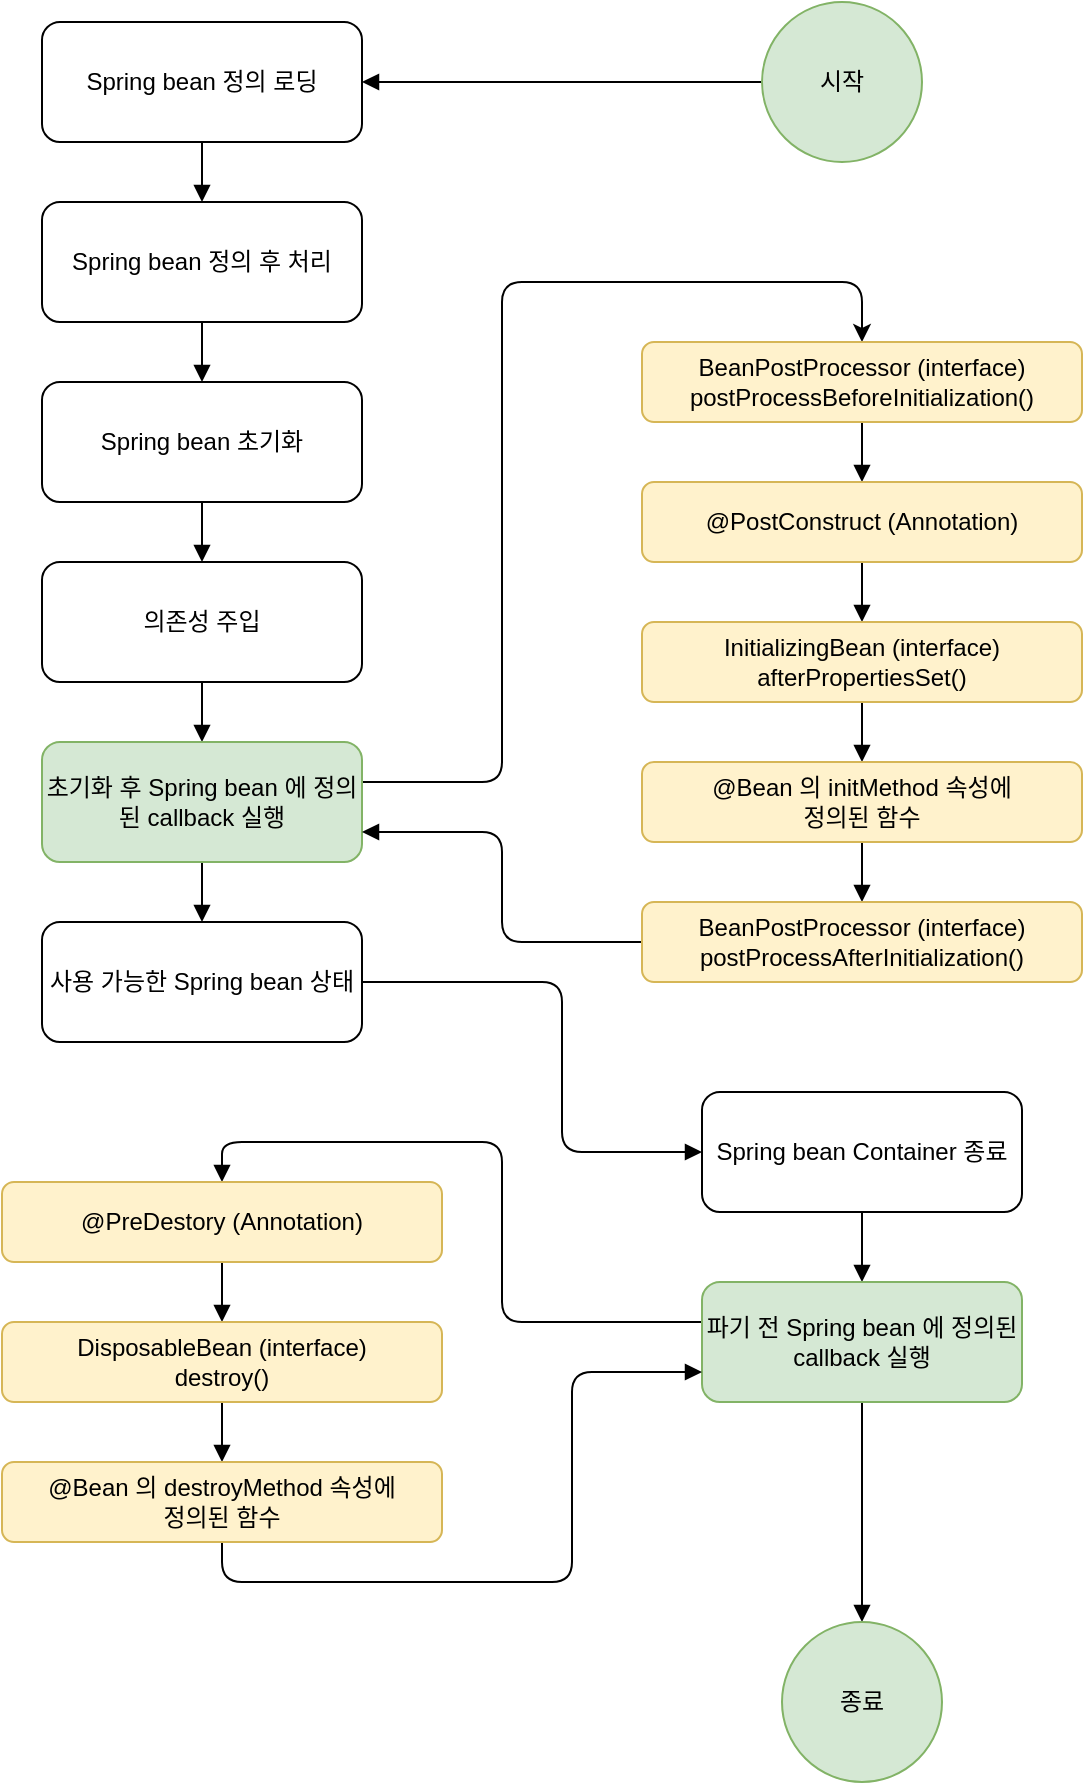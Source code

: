 <mxfile version="21.2.8" type="device">
  <diagram name="페이지-1" id="PzmjUFRA6Ga3aEvpSxTa">
    <mxGraphModel dx="1114" dy="894" grid="1" gridSize="10" guides="1" tooltips="1" connect="1" arrows="1" fold="1" page="1" pageScale="1" pageWidth="827" pageHeight="1169" math="0" shadow="0">
      <root>
        <mxCell id="0" />
        <mxCell id="1" parent="0" />
        <mxCell id="tea1Q9wdEUoXonq_ex1i-20" style="edgeStyle=orthogonalEdgeStyle;rounded=0;orthogonalLoop=1;jettySize=auto;html=1;entryX=1;entryY=0.5;entryDx=0;entryDy=0;endArrow=block;endFill=1;" edge="1" parent="1" source="tea1Q9wdEUoXonq_ex1i-1" target="tea1Q9wdEUoXonq_ex1i-3">
          <mxGeometry relative="1" as="geometry" />
        </mxCell>
        <mxCell id="tea1Q9wdEUoXonq_ex1i-1" value="시작" style="ellipse;whiteSpace=wrap;html=1;aspect=fixed;fillColor=#d5e8d4;strokeColor=#82b366;" vertex="1" parent="1">
          <mxGeometry x="510" y="10" width="80" height="80" as="geometry" />
        </mxCell>
        <mxCell id="tea1Q9wdEUoXonq_ex1i-22" style="edgeStyle=orthogonalEdgeStyle;rounded=0;orthogonalLoop=1;jettySize=auto;html=1;entryX=0.5;entryY=0;entryDx=0;entryDy=0;endArrow=block;endFill=1;" edge="1" parent="1" source="tea1Q9wdEUoXonq_ex1i-2" target="tea1Q9wdEUoXonq_ex1i-4">
          <mxGeometry relative="1" as="geometry" />
        </mxCell>
        <mxCell id="tea1Q9wdEUoXonq_ex1i-2" value="Spring bean 정의 후 처리" style="rounded=1;whiteSpace=wrap;html=1;" vertex="1" parent="1">
          <mxGeometry x="150" y="110" width="160" height="60" as="geometry" />
        </mxCell>
        <mxCell id="tea1Q9wdEUoXonq_ex1i-21" style="edgeStyle=orthogonalEdgeStyle;rounded=0;orthogonalLoop=1;jettySize=auto;html=1;entryX=0.5;entryY=0;entryDx=0;entryDy=0;endArrow=block;endFill=1;" edge="1" parent="1" source="tea1Q9wdEUoXonq_ex1i-3" target="tea1Q9wdEUoXonq_ex1i-2">
          <mxGeometry relative="1" as="geometry" />
        </mxCell>
        <mxCell id="tea1Q9wdEUoXonq_ex1i-3" value="Spring bean 정의 로딩" style="rounded=1;whiteSpace=wrap;html=1;" vertex="1" parent="1">
          <mxGeometry x="150" y="20" width="160" height="60" as="geometry" />
        </mxCell>
        <mxCell id="tea1Q9wdEUoXonq_ex1i-23" style="edgeStyle=orthogonalEdgeStyle;rounded=0;orthogonalLoop=1;jettySize=auto;html=1;entryX=0.5;entryY=0;entryDx=0;entryDy=0;endArrow=block;endFill=1;" edge="1" parent="1" source="tea1Q9wdEUoXonq_ex1i-4" target="tea1Q9wdEUoXonq_ex1i-5">
          <mxGeometry relative="1" as="geometry" />
        </mxCell>
        <mxCell id="tea1Q9wdEUoXonq_ex1i-4" value="Spring bean 초기화" style="rounded=1;whiteSpace=wrap;html=1;" vertex="1" parent="1">
          <mxGeometry x="150" y="200" width="160" height="60" as="geometry" />
        </mxCell>
        <mxCell id="tea1Q9wdEUoXonq_ex1i-24" style="edgeStyle=orthogonalEdgeStyle;rounded=0;orthogonalLoop=1;jettySize=auto;html=1;entryX=0.5;entryY=0;entryDx=0;entryDy=0;endArrow=block;endFill=1;" edge="1" parent="1" source="tea1Q9wdEUoXonq_ex1i-5" target="tea1Q9wdEUoXonq_ex1i-6">
          <mxGeometry relative="1" as="geometry" />
        </mxCell>
        <mxCell id="tea1Q9wdEUoXonq_ex1i-5" value="의존성 주입" style="rounded=1;whiteSpace=wrap;html=1;" vertex="1" parent="1">
          <mxGeometry x="150" y="290" width="160" height="60" as="geometry" />
        </mxCell>
        <mxCell id="tea1Q9wdEUoXonq_ex1i-25" style="edgeStyle=orthogonalEdgeStyle;rounded=0;orthogonalLoop=1;jettySize=auto;html=1;entryX=0.5;entryY=0;entryDx=0;entryDy=0;endArrow=block;endFill=1;" edge="1" parent="1" source="tea1Q9wdEUoXonq_ex1i-6" target="tea1Q9wdEUoXonq_ex1i-8">
          <mxGeometry relative="1" as="geometry" />
        </mxCell>
        <mxCell id="tea1Q9wdEUoXonq_ex1i-32" style="edgeStyle=orthogonalEdgeStyle;rounded=1;orthogonalLoop=1;jettySize=auto;html=1;entryX=0.5;entryY=0;entryDx=0;entryDy=0;" edge="1" parent="1" source="tea1Q9wdEUoXonq_ex1i-6" target="tea1Q9wdEUoXonq_ex1i-9">
          <mxGeometry relative="1" as="geometry">
            <Array as="points">
              <mxPoint x="380" y="400" />
              <mxPoint x="380" y="150" />
              <mxPoint x="560" y="150" />
            </Array>
          </mxGeometry>
        </mxCell>
        <mxCell id="tea1Q9wdEUoXonq_ex1i-6" value="초기화 후 Spring bean 에 정의된 callback 실행" style="rounded=1;whiteSpace=wrap;html=1;fillColor=#d5e8d4;strokeColor=#82b366;" vertex="1" parent="1">
          <mxGeometry x="150" y="380" width="160" height="60" as="geometry" />
        </mxCell>
        <mxCell id="tea1Q9wdEUoXonq_ex1i-26" style="edgeStyle=orthogonalEdgeStyle;rounded=1;orthogonalLoop=1;jettySize=auto;html=1;entryX=0;entryY=0.5;entryDx=0;entryDy=0;endArrow=block;endFill=1;" edge="1" parent="1" source="tea1Q9wdEUoXonq_ex1i-8" target="tea1Q9wdEUoXonq_ex1i-14">
          <mxGeometry relative="1" as="geometry">
            <Array as="points">
              <mxPoint x="410" y="500" />
              <mxPoint x="410" y="585" />
            </Array>
          </mxGeometry>
        </mxCell>
        <mxCell id="tea1Q9wdEUoXonq_ex1i-8" value="사용 가능한 Spring bean 상태" style="rounded=1;whiteSpace=wrap;html=1;" vertex="1" parent="1">
          <mxGeometry x="150" y="470" width="160" height="60" as="geometry" />
        </mxCell>
        <mxCell id="tea1Q9wdEUoXonq_ex1i-33" style="edgeStyle=orthogonalEdgeStyle;rounded=0;orthogonalLoop=1;jettySize=auto;html=1;entryX=0.5;entryY=0;entryDx=0;entryDy=0;endArrow=block;endFill=1;" edge="1" parent="1" source="tea1Q9wdEUoXonq_ex1i-9" target="tea1Q9wdEUoXonq_ex1i-10">
          <mxGeometry relative="1" as="geometry" />
        </mxCell>
        <mxCell id="tea1Q9wdEUoXonq_ex1i-9" value="BeanPostProcessor (interface)&lt;br&gt;postProcessBeforeInitialization()" style="rounded=1;whiteSpace=wrap;html=1;fillColor=#fff2cc;strokeColor=#d6b656;" vertex="1" parent="1">
          <mxGeometry x="450" y="180" width="220" height="40" as="geometry" />
        </mxCell>
        <mxCell id="tea1Q9wdEUoXonq_ex1i-35" style="edgeStyle=orthogonalEdgeStyle;rounded=0;orthogonalLoop=1;jettySize=auto;html=1;entryX=0.5;entryY=0;entryDx=0;entryDy=0;endArrow=block;endFill=1;" edge="1" parent="1" source="tea1Q9wdEUoXonq_ex1i-10" target="tea1Q9wdEUoXonq_ex1i-11">
          <mxGeometry relative="1" as="geometry" />
        </mxCell>
        <mxCell id="tea1Q9wdEUoXonq_ex1i-10" value="@PostConstruct (Annotation)" style="rounded=1;whiteSpace=wrap;html=1;fillColor=#fff2cc;strokeColor=#d6b656;" vertex="1" parent="1">
          <mxGeometry x="450" y="250" width="220" height="40" as="geometry" />
        </mxCell>
        <mxCell id="tea1Q9wdEUoXonq_ex1i-36" style="edgeStyle=orthogonalEdgeStyle;rounded=0;orthogonalLoop=1;jettySize=auto;html=1;entryX=0.5;entryY=0;entryDx=0;entryDy=0;endArrow=block;endFill=1;" edge="1" parent="1" source="tea1Q9wdEUoXonq_ex1i-11" target="tea1Q9wdEUoXonq_ex1i-12">
          <mxGeometry relative="1" as="geometry" />
        </mxCell>
        <mxCell id="tea1Q9wdEUoXonq_ex1i-11" value="InitializingBean (interface)&lt;br&gt;afterPropertiesSet()" style="rounded=1;whiteSpace=wrap;html=1;fillColor=#fff2cc;strokeColor=#d6b656;" vertex="1" parent="1">
          <mxGeometry x="450" y="320" width="220" height="40" as="geometry" />
        </mxCell>
        <mxCell id="tea1Q9wdEUoXonq_ex1i-37" style="edgeStyle=orthogonalEdgeStyle;rounded=0;orthogonalLoop=1;jettySize=auto;html=1;entryX=0.5;entryY=0;entryDx=0;entryDy=0;endArrow=block;endFill=1;" edge="1" parent="1" source="tea1Q9wdEUoXonq_ex1i-12" target="tea1Q9wdEUoXonq_ex1i-13">
          <mxGeometry relative="1" as="geometry" />
        </mxCell>
        <mxCell id="tea1Q9wdEUoXonq_ex1i-12" value="@Bean 의 initMethod 속성에&lt;br&gt;정의된 함수" style="rounded=1;whiteSpace=wrap;html=1;fillColor=#fff2cc;strokeColor=#d6b656;" vertex="1" parent="1">
          <mxGeometry x="450" y="390" width="220" height="40" as="geometry" />
        </mxCell>
        <mxCell id="tea1Q9wdEUoXonq_ex1i-39" style="edgeStyle=orthogonalEdgeStyle;rounded=1;orthogonalLoop=1;jettySize=auto;html=1;entryX=1;entryY=0.75;entryDx=0;entryDy=0;endArrow=block;endFill=1;" edge="1" parent="1" source="tea1Q9wdEUoXonq_ex1i-13" target="tea1Q9wdEUoXonq_ex1i-6">
          <mxGeometry relative="1" as="geometry" />
        </mxCell>
        <mxCell id="tea1Q9wdEUoXonq_ex1i-13" value="BeanPostProcessor (interface)&lt;br&gt;postProcessAfterInitialization()" style="rounded=1;whiteSpace=wrap;html=1;fillColor=#fff2cc;strokeColor=#d6b656;" vertex="1" parent="1">
          <mxGeometry x="450" y="460" width="220" height="40" as="geometry" />
        </mxCell>
        <mxCell id="tea1Q9wdEUoXonq_ex1i-28" style="edgeStyle=orthogonalEdgeStyle;rounded=0;orthogonalLoop=1;jettySize=auto;html=1;entryX=0.5;entryY=0;entryDx=0;entryDy=0;endArrow=block;endFill=1;" edge="1" parent="1" source="tea1Q9wdEUoXonq_ex1i-14" target="tea1Q9wdEUoXonq_ex1i-15">
          <mxGeometry relative="1" as="geometry" />
        </mxCell>
        <mxCell id="tea1Q9wdEUoXonq_ex1i-14" value="Spring bean Container 종료" style="rounded=1;whiteSpace=wrap;html=1;" vertex="1" parent="1">
          <mxGeometry x="480" y="555" width="160" height="60" as="geometry" />
        </mxCell>
        <mxCell id="tea1Q9wdEUoXonq_ex1i-29" style="edgeStyle=orthogonalEdgeStyle;rounded=0;orthogonalLoop=1;jettySize=auto;html=1;entryX=0.5;entryY=0;entryDx=0;entryDy=0;endArrow=block;endFill=1;" edge="1" parent="1" source="tea1Q9wdEUoXonq_ex1i-15" target="tea1Q9wdEUoXonq_ex1i-19">
          <mxGeometry relative="1" as="geometry" />
        </mxCell>
        <mxCell id="tea1Q9wdEUoXonq_ex1i-40" style="edgeStyle=orthogonalEdgeStyle;rounded=1;orthogonalLoop=1;jettySize=auto;html=1;entryX=0.5;entryY=0;entryDx=0;entryDy=0;endArrow=block;endFill=1;" edge="1" parent="1" source="tea1Q9wdEUoXonq_ex1i-15" target="tea1Q9wdEUoXonq_ex1i-16">
          <mxGeometry relative="1" as="geometry">
            <Array as="points">
              <mxPoint x="380" y="670" />
              <mxPoint x="380" y="580" />
              <mxPoint x="240" y="580" />
            </Array>
          </mxGeometry>
        </mxCell>
        <mxCell id="tea1Q9wdEUoXonq_ex1i-15" value="파기 전 Spring bean 에 정의된 callback 실행" style="rounded=1;whiteSpace=wrap;html=1;fillColor=#d5e8d4;strokeColor=#82b366;" vertex="1" parent="1">
          <mxGeometry x="480" y="650" width="160" height="60" as="geometry" />
        </mxCell>
        <mxCell id="tea1Q9wdEUoXonq_ex1i-41" style="edgeStyle=orthogonalEdgeStyle;rounded=0;orthogonalLoop=1;jettySize=auto;html=1;entryX=0.5;entryY=0;entryDx=0;entryDy=0;endArrow=block;endFill=1;" edge="1" parent="1" source="tea1Q9wdEUoXonq_ex1i-16" target="tea1Q9wdEUoXonq_ex1i-17">
          <mxGeometry relative="1" as="geometry" />
        </mxCell>
        <mxCell id="tea1Q9wdEUoXonq_ex1i-16" value="@PreDestory (Annotation)" style="rounded=1;whiteSpace=wrap;html=1;fillColor=#fff2cc;strokeColor=#d6b656;" vertex="1" parent="1">
          <mxGeometry x="130" y="600" width="220" height="40" as="geometry" />
        </mxCell>
        <mxCell id="tea1Q9wdEUoXonq_ex1i-42" style="edgeStyle=orthogonalEdgeStyle;rounded=0;orthogonalLoop=1;jettySize=auto;html=1;entryX=0.5;entryY=0;entryDx=0;entryDy=0;endArrow=block;endFill=1;" edge="1" parent="1" source="tea1Q9wdEUoXonq_ex1i-17" target="tea1Q9wdEUoXonq_ex1i-18">
          <mxGeometry relative="1" as="geometry" />
        </mxCell>
        <mxCell id="tea1Q9wdEUoXonq_ex1i-17" value="DisposableBean (interface)&lt;br&gt;destroy()" style="rounded=1;whiteSpace=wrap;html=1;fillColor=#fff2cc;strokeColor=#d6b656;" vertex="1" parent="1">
          <mxGeometry x="130" y="670" width="220" height="40" as="geometry" />
        </mxCell>
        <mxCell id="tea1Q9wdEUoXonq_ex1i-44" style="edgeStyle=orthogonalEdgeStyle;rounded=1;orthogonalLoop=1;jettySize=auto;html=1;entryX=0;entryY=0.75;entryDx=0;entryDy=0;endArrow=block;endFill=1;" edge="1" parent="1" source="tea1Q9wdEUoXonq_ex1i-18" target="tea1Q9wdEUoXonq_ex1i-15">
          <mxGeometry relative="1" as="geometry">
            <Array as="points">
              <mxPoint x="240" y="800" />
              <mxPoint x="415" y="800" />
              <mxPoint x="415" y="695" />
            </Array>
          </mxGeometry>
        </mxCell>
        <mxCell id="tea1Q9wdEUoXonq_ex1i-18" value="@Bean 의 destroyMethod 속성에&lt;br&gt;정의된 함수" style="rounded=1;whiteSpace=wrap;html=1;fillColor=#fff2cc;strokeColor=#d6b656;" vertex="1" parent="1">
          <mxGeometry x="130" y="740" width="220" height="40" as="geometry" />
        </mxCell>
        <mxCell id="tea1Q9wdEUoXonq_ex1i-19" value="종료" style="ellipse;whiteSpace=wrap;html=1;aspect=fixed;fillColor=#d5e8d4;strokeColor=#82b366;" vertex="1" parent="1">
          <mxGeometry x="520" y="820" width="80" height="80" as="geometry" />
        </mxCell>
      </root>
    </mxGraphModel>
  </diagram>
</mxfile>
